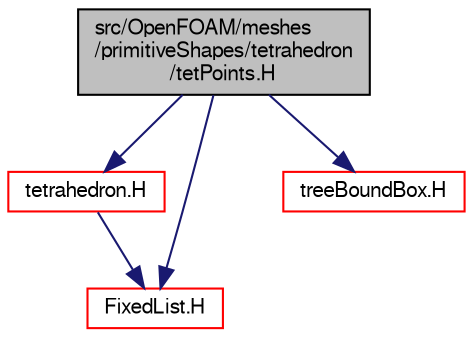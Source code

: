 digraph "src/OpenFOAM/meshes/primitiveShapes/tetrahedron/tetPoints.H"
{
  bgcolor="transparent";
  edge [fontname="FreeSans",fontsize="10",labelfontname="FreeSans",labelfontsize="10"];
  node [fontname="FreeSans",fontsize="10",shape=record];
  Node0 [label="src/OpenFOAM/meshes\l/primitiveShapes/tetrahedron\l/tetPoints.H",height=0.2,width=0.4,color="black", fillcolor="grey75", style="filled", fontcolor="black"];
  Node0 -> Node1 [color="midnightblue",fontsize="10",style="solid",fontname="FreeSans"];
  Node1 [label="tetrahedron.H",height=0.2,width=0.4,color="red",URL="$a12092.html"];
  Node1 -> Node89 [color="midnightblue",fontsize="10",style="solid",fontname="FreeSans"];
  Node89 [label="FixedList.H",height=0.2,width=0.4,color="red",URL="$a08642.html"];
  Node0 -> Node89 [color="midnightblue",fontsize="10",style="solid",fontname="FreeSans"];
  Node0 -> Node134 [color="midnightblue",fontsize="10",style="solid",fontname="FreeSans"];
  Node134 [label="treeBoundBox.H",height=0.2,width=0.4,color="red",URL="$a12128.html"];
}

